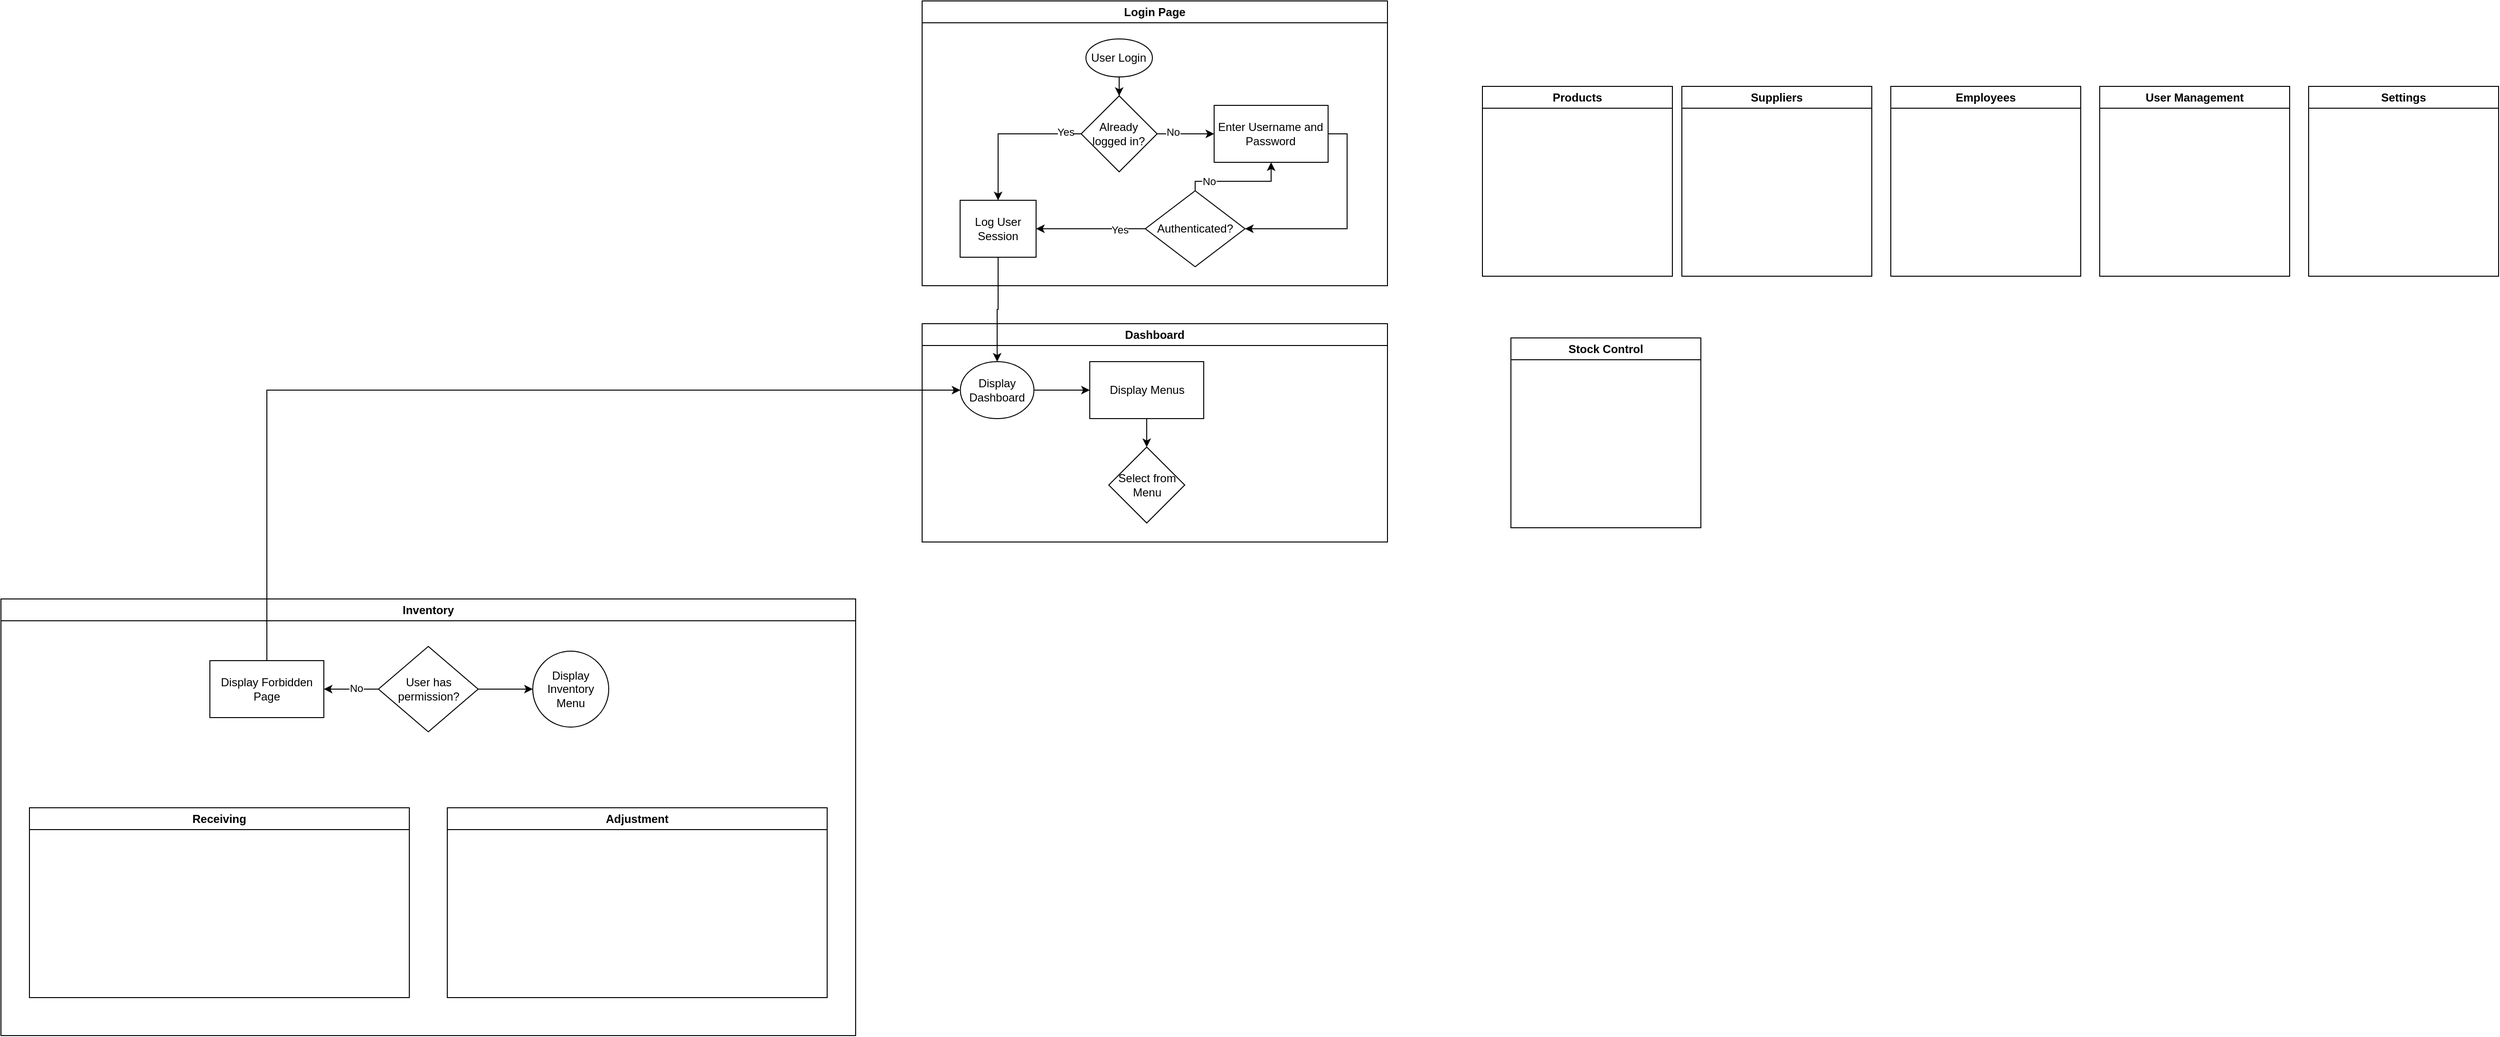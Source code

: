 <mxfile version="24.8.4">
  <diagram id="kgpKYQtTHZ0yAKxKKP6v" name="Page-1">
    <mxGraphModel dx="2013" dy="627" grid="1" gridSize="10" guides="1" tooltips="1" connect="1" arrows="1" fold="1" page="1" pageScale="1" pageWidth="850" pageHeight="1100" background="#ffffff" math="0" shadow="0">
      <root>
        <mxCell id="0" />
        <mxCell id="1" parent="0" />
        <mxCell id="sbPEuqRtvOU7aVTsuF3H-1" value="Login Page" style="swimlane;whiteSpace=wrap;html=1;" vertex="1" parent="1">
          <mxGeometry x="190" y="10" width="490" height="300" as="geometry" />
        </mxCell>
        <mxCell id="sbPEuqRtvOU7aVTsuF3H-4" value="" style="edgeStyle=orthogonalEdgeStyle;rounded=0;orthogonalLoop=1;jettySize=auto;html=1;" edge="1" parent="sbPEuqRtvOU7aVTsuF3H-1" source="sbPEuqRtvOU7aVTsuF3H-2" target="sbPEuqRtvOU7aVTsuF3H-3">
          <mxGeometry relative="1" as="geometry" />
        </mxCell>
        <mxCell id="sbPEuqRtvOU7aVTsuF3H-2" value="User Login" style="ellipse;whiteSpace=wrap;html=1;" vertex="1" parent="sbPEuqRtvOU7aVTsuF3H-1">
          <mxGeometry x="172.48" y="40" width="70" height="40" as="geometry" />
        </mxCell>
        <mxCell id="sbPEuqRtvOU7aVTsuF3H-6" value="" style="edgeStyle=orthogonalEdgeStyle;rounded=0;orthogonalLoop=1;jettySize=auto;html=1;" edge="1" parent="sbPEuqRtvOU7aVTsuF3H-1" source="sbPEuqRtvOU7aVTsuF3H-3" target="sbPEuqRtvOU7aVTsuF3H-5">
          <mxGeometry relative="1" as="geometry" />
        </mxCell>
        <mxCell id="sbPEuqRtvOU7aVTsuF3H-8" value="No" style="edgeLabel;html=1;align=center;verticalAlign=middle;resizable=0;points=[];" vertex="1" connectable="0" parent="sbPEuqRtvOU7aVTsuF3H-6">
          <mxGeometry x="-0.444" y="2" relative="1" as="geometry">
            <mxPoint as="offset" />
          </mxGeometry>
        </mxCell>
        <mxCell id="sbPEuqRtvOU7aVTsuF3H-35" style="edgeStyle=orthogonalEdgeStyle;rounded=0;orthogonalLoop=1;jettySize=auto;html=1;exitX=0;exitY=0.5;exitDx=0;exitDy=0;entryX=0.5;entryY=0;entryDx=0;entryDy=0;" edge="1" parent="sbPEuqRtvOU7aVTsuF3H-1" source="sbPEuqRtvOU7aVTsuF3H-3" target="sbPEuqRtvOU7aVTsuF3H-34">
          <mxGeometry relative="1" as="geometry" />
        </mxCell>
        <mxCell id="sbPEuqRtvOU7aVTsuF3H-38" value="Yes" style="edgeLabel;html=1;align=center;verticalAlign=middle;resizable=0;points=[];" vertex="1" connectable="0" parent="sbPEuqRtvOU7aVTsuF3H-35">
          <mxGeometry x="-0.791" y="-2" relative="1" as="geometry">
            <mxPoint as="offset" />
          </mxGeometry>
        </mxCell>
        <mxCell id="sbPEuqRtvOU7aVTsuF3H-3" value="Already logged in?" style="rhombus;whiteSpace=wrap;html=1;" vertex="1" parent="sbPEuqRtvOU7aVTsuF3H-1">
          <mxGeometry x="167.48" y="100" width="80" height="80" as="geometry" />
        </mxCell>
        <mxCell id="sbPEuqRtvOU7aVTsuF3H-15" style="edgeStyle=orthogonalEdgeStyle;rounded=0;orthogonalLoop=1;jettySize=auto;html=1;exitX=1;exitY=0.5;exitDx=0;exitDy=0;entryX=1;entryY=0.5;entryDx=0;entryDy=0;" edge="1" parent="sbPEuqRtvOU7aVTsuF3H-1" source="sbPEuqRtvOU7aVTsuF3H-5" target="sbPEuqRtvOU7aVTsuF3H-12">
          <mxGeometry relative="1" as="geometry" />
        </mxCell>
        <mxCell id="sbPEuqRtvOU7aVTsuF3H-5" value="Enter Username and Password" style="whiteSpace=wrap;html=1;" vertex="1" parent="sbPEuqRtvOU7aVTsuF3H-1">
          <mxGeometry x="307.48" y="110" width="120" height="60" as="geometry" />
        </mxCell>
        <mxCell id="sbPEuqRtvOU7aVTsuF3H-36" style="edgeStyle=orthogonalEdgeStyle;rounded=0;orthogonalLoop=1;jettySize=auto;html=1;exitX=0;exitY=0.5;exitDx=0;exitDy=0;entryX=1;entryY=0.5;entryDx=0;entryDy=0;" edge="1" parent="sbPEuqRtvOU7aVTsuF3H-1" source="sbPEuqRtvOU7aVTsuF3H-12" target="sbPEuqRtvOU7aVTsuF3H-34">
          <mxGeometry relative="1" as="geometry" />
        </mxCell>
        <mxCell id="sbPEuqRtvOU7aVTsuF3H-41" value="Yes" style="edgeLabel;html=1;align=center;verticalAlign=middle;resizable=0;points=[];" vertex="1" connectable="0" parent="sbPEuqRtvOU7aVTsuF3H-36">
          <mxGeometry x="-0.522" y="1" relative="1" as="geometry">
            <mxPoint as="offset" />
          </mxGeometry>
        </mxCell>
        <mxCell id="sbPEuqRtvOU7aVTsuF3H-39" style="edgeStyle=orthogonalEdgeStyle;rounded=0;orthogonalLoop=1;jettySize=auto;html=1;exitX=0.5;exitY=0;exitDx=0;exitDy=0;entryX=0.5;entryY=1;entryDx=0;entryDy=0;" edge="1" parent="sbPEuqRtvOU7aVTsuF3H-1" source="sbPEuqRtvOU7aVTsuF3H-12" target="sbPEuqRtvOU7aVTsuF3H-5">
          <mxGeometry relative="1" as="geometry">
            <Array as="points">
              <mxPoint x="288" y="190" />
              <mxPoint x="368" y="190" />
            </Array>
          </mxGeometry>
        </mxCell>
        <mxCell id="sbPEuqRtvOU7aVTsuF3H-40" value="No" style="edgeLabel;html=1;align=center;verticalAlign=middle;resizable=0;points=[];" vertex="1" connectable="0" parent="sbPEuqRtvOU7aVTsuF3H-39">
          <mxGeometry x="-0.567" relative="1" as="geometry">
            <mxPoint as="offset" />
          </mxGeometry>
        </mxCell>
        <mxCell id="sbPEuqRtvOU7aVTsuF3H-12" value="Authenticated?" style="rhombus;whiteSpace=wrap;html=1;" vertex="1" parent="sbPEuqRtvOU7aVTsuF3H-1">
          <mxGeometry x="235" y="200" width="105" height="80" as="geometry" />
        </mxCell>
        <mxCell id="sbPEuqRtvOU7aVTsuF3H-34" value="Log User Session" style="rounded=0;whiteSpace=wrap;html=1;" vertex="1" parent="sbPEuqRtvOU7aVTsuF3H-1">
          <mxGeometry x="40" y="210" width="80" height="60" as="geometry" />
        </mxCell>
        <mxCell id="sbPEuqRtvOU7aVTsuF3H-19" value="Dashboard" style="swimlane;whiteSpace=wrap;html=1;" vertex="1" parent="1">
          <mxGeometry x="190" y="350" width="490" height="230" as="geometry" />
        </mxCell>
        <mxCell id="sbPEuqRtvOU7aVTsuF3H-44" value="" style="edgeStyle=orthogonalEdgeStyle;rounded=0;orthogonalLoop=1;jettySize=auto;html=1;" edge="1" parent="sbPEuqRtvOU7aVTsuF3H-19" source="sbPEuqRtvOU7aVTsuF3H-20" target="sbPEuqRtvOU7aVTsuF3H-43">
          <mxGeometry relative="1" as="geometry" />
        </mxCell>
        <mxCell id="sbPEuqRtvOU7aVTsuF3H-20" value="Display Dashboard" style="ellipse;whiteSpace=wrap;html=1;" vertex="1" parent="sbPEuqRtvOU7aVTsuF3H-19">
          <mxGeometry x="40.24" y="40" width="77.52" height="60" as="geometry" />
        </mxCell>
        <mxCell id="sbPEuqRtvOU7aVTsuF3H-47" value="" style="edgeStyle=orthogonalEdgeStyle;rounded=0;orthogonalLoop=1;jettySize=auto;html=1;" edge="1" parent="sbPEuqRtvOU7aVTsuF3H-19" source="sbPEuqRtvOU7aVTsuF3H-43" target="sbPEuqRtvOU7aVTsuF3H-46">
          <mxGeometry relative="1" as="geometry" />
        </mxCell>
        <mxCell id="sbPEuqRtvOU7aVTsuF3H-43" value="Display Menus" style="whiteSpace=wrap;html=1;" vertex="1" parent="sbPEuqRtvOU7aVTsuF3H-19">
          <mxGeometry x="176.52" y="40" width="120" height="60" as="geometry" />
        </mxCell>
        <mxCell id="sbPEuqRtvOU7aVTsuF3H-46" value="Select from Menu" style="rhombus;whiteSpace=wrap;html=1;" vertex="1" parent="sbPEuqRtvOU7aVTsuF3H-19">
          <mxGeometry x="196.52" y="130" width="80" height="80" as="geometry" />
        </mxCell>
        <mxCell id="sbPEuqRtvOU7aVTsuF3H-42" style="edgeStyle=orthogonalEdgeStyle;rounded=0;orthogonalLoop=1;jettySize=auto;html=1;exitX=0.5;exitY=1;exitDx=0;exitDy=0;entryX=0.5;entryY=0;entryDx=0;entryDy=0;" edge="1" parent="1" source="sbPEuqRtvOU7aVTsuF3H-34" target="sbPEuqRtvOU7aVTsuF3H-20">
          <mxGeometry relative="1" as="geometry" />
        </mxCell>
        <mxCell id="sbPEuqRtvOU7aVTsuF3H-48" value="Inventory" style="swimlane;whiteSpace=wrap;html=1;" vertex="1" parent="1">
          <mxGeometry x="-780" y="640" width="900" height="460" as="geometry" />
        </mxCell>
        <mxCell id="sbPEuqRtvOU7aVTsuF3H-57" value="" style="edgeStyle=orthogonalEdgeStyle;rounded=0;orthogonalLoop=1;jettySize=auto;html=1;" edge="1" parent="sbPEuqRtvOU7aVTsuF3H-48" source="sbPEuqRtvOU7aVTsuF3H-55" target="sbPEuqRtvOU7aVTsuF3H-56">
          <mxGeometry relative="1" as="geometry" />
        </mxCell>
        <mxCell id="sbPEuqRtvOU7aVTsuF3H-59" value="No" style="edgeLabel;html=1;align=center;verticalAlign=middle;resizable=0;points=[];" vertex="1" connectable="0" parent="sbPEuqRtvOU7aVTsuF3H-57">
          <mxGeometry x="-0.186" y="-1" relative="1" as="geometry">
            <mxPoint as="offset" />
          </mxGeometry>
        </mxCell>
        <mxCell id="sbPEuqRtvOU7aVTsuF3H-61" value="" style="edgeStyle=orthogonalEdgeStyle;rounded=0;orthogonalLoop=1;jettySize=auto;html=1;" edge="1" parent="sbPEuqRtvOU7aVTsuF3H-48" source="sbPEuqRtvOU7aVTsuF3H-55" target="sbPEuqRtvOU7aVTsuF3H-60">
          <mxGeometry relative="1" as="geometry" />
        </mxCell>
        <mxCell id="sbPEuqRtvOU7aVTsuF3H-55" value="User has permission?" style="rhombus;whiteSpace=wrap;html=1;" vertex="1" parent="sbPEuqRtvOU7aVTsuF3H-48">
          <mxGeometry x="397.5" y="50" width="105" height="90" as="geometry" />
        </mxCell>
        <mxCell id="sbPEuqRtvOU7aVTsuF3H-56" value="Display Forbidden Page" style="whiteSpace=wrap;html=1;" vertex="1" parent="sbPEuqRtvOU7aVTsuF3H-48">
          <mxGeometry x="220" y="65" width="120" height="60" as="geometry" />
        </mxCell>
        <mxCell id="sbPEuqRtvOU7aVTsuF3H-60" value="Display Inventory Menu" style="ellipse;whiteSpace=wrap;html=1;" vertex="1" parent="sbPEuqRtvOU7aVTsuF3H-48">
          <mxGeometry x="560" y="55" width="80" height="80" as="geometry" />
        </mxCell>
        <mxCell id="sbPEuqRtvOU7aVTsuF3H-62" value="Receiving" style="swimlane;whiteSpace=wrap;html=1;" vertex="1" parent="sbPEuqRtvOU7aVTsuF3H-48">
          <mxGeometry x="30" y="220" width="400" height="200" as="geometry" />
        </mxCell>
        <mxCell id="sbPEuqRtvOU7aVTsuF3H-71" value="Adjustment" style="swimlane;whiteSpace=wrap;html=1;" vertex="1" parent="sbPEuqRtvOU7aVTsuF3H-48">
          <mxGeometry x="470" y="220" width="400" height="200" as="geometry" />
        </mxCell>
        <mxCell id="sbPEuqRtvOU7aVTsuF3H-49" value="Stock Control" style="swimlane;whiteSpace=wrap;html=1;" vertex="1" parent="1">
          <mxGeometry x="810" y="365" width="200" height="200" as="geometry" />
        </mxCell>
        <mxCell id="sbPEuqRtvOU7aVTsuF3H-50" value="Products" style="swimlane;whiteSpace=wrap;html=1;" vertex="1" parent="1">
          <mxGeometry x="780" y="100" width="200" height="200" as="geometry" />
        </mxCell>
        <mxCell id="sbPEuqRtvOU7aVTsuF3H-51" value="Suppliers" style="swimlane;whiteSpace=wrap;html=1;" vertex="1" parent="1">
          <mxGeometry x="990" y="100" width="200" height="200" as="geometry" />
        </mxCell>
        <mxCell id="sbPEuqRtvOU7aVTsuF3H-52" value="Employees" style="swimlane;whiteSpace=wrap;html=1;" vertex="1" parent="1">
          <mxGeometry x="1210" y="100" width="200" height="200" as="geometry" />
        </mxCell>
        <mxCell id="sbPEuqRtvOU7aVTsuF3H-53" value="User Management" style="swimlane;whiteSpace=wrap;html=1;" vertex="1" parent="1">
          <mxGeometry x="1430" y="100" width="200" height="200" as="geometry" />
        </mxCell>
        <mxCell id="sbPEuqRtvOU7aVTsuF3H-54" value="Settings" style="swimlane;whiteSpace=wrap;html=1;" vertex="1" parent="1">
          <mxGeometry x="1650" y="100" width="200" height="200" as="geometry" />
        </mxCell>
        <mxCell id="sbPEuqRtvOU7aVTsuF3H-58" style="edgeStyle=orthogonalEdgeStyle;rounded=0;orthogonalLoop=1;jettySize=auto;html=1;entryX=0;entryY=0.5;entryDx=0;entryDy=0;exitX=0.5;exitY=0;exitDx=0;exitDy=0;" edge="1" parent="1" source="sbPEuqRtvOU7aVTsuF3H-56" target="sbPEuqRtvOU7aVTsuF3H-20">
          <mxGeometry relative="1" as="geometry" />
        </mxCell>
      </root>
    </mxGraphModel>
  </diagram>
</mxfile>
